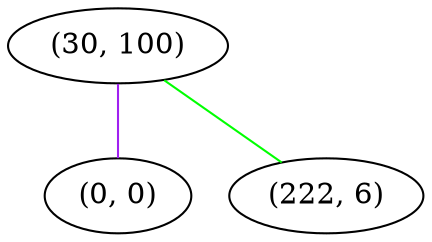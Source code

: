graph "" {
"(30, 100)";
"(0, 0)";
"(222, 6)";
"(30, 100)" -- "(0, 0)"  [color=purple, key=0, weight=4];
"(30, 100)" -- "(222, 6)"  [color=green, key=0, weight=2];
}
